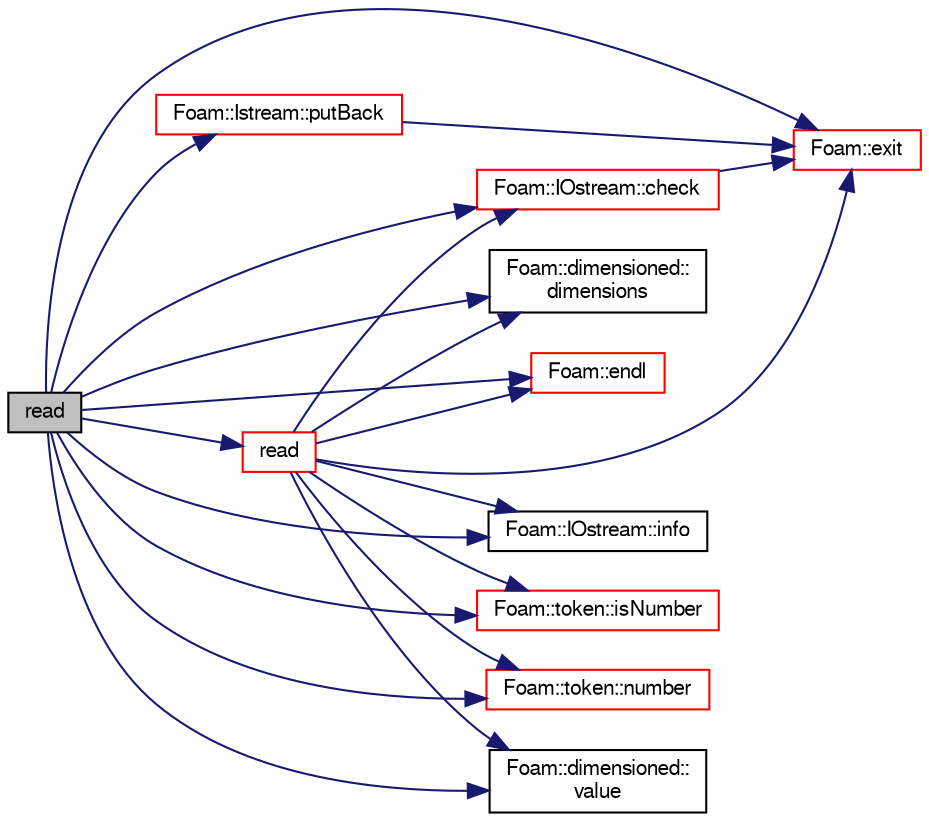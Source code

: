 digraph "read"
{
  bgcolor="transparent";
  edge [fontname="FreeSans",fontsize="10",labelfontname="FreeSans",labelfontsize="10"];
  node [fontname="FreeSans",fontsize="10",shape=record];
  rankdir="LR";
  Node1059 [label="read",height=0.2,width=0.4,color="black", fillcolor="grey75", style="filled", fontcolor="black"];
  Node1059 -> Node1060 [color="midnightblue",fontsize="10",style="solid",fontname="FreeSans"];
  Node1060 [label="Foam::IOstream::check",height=0.2,width=0.4,color="red",URL="$a26226.html#a367eb3425fc4e8270e2aa961df8ac8a5",tooltip="Check IOstream status for given operation. "];
  Node1060 -> Node1063 [color="midnightblue",fontsize="10",style="solid",fontname="FreeSans"];
  Node1063 [label="Foam::exit",height=0.2,width=0.4,color="red",URL="$a21124.html#a06ca7250d8e89caf05243ec094843642"];
  Node1059 -> Node1109 [color="midnightblue",fontsize="10",style="solid",fontname="FreeSans"];
  Node1109 [label="Foam::dimensioned::\ldimensions",height=0.2,width=0.4,color="black",URL="$a26366.html#a512673c2674ca2d38885f1bb5f6994fb",tooltip="Return const reference to dimensions. "];
  Node1059 -> Node1068 [color="midnightblue",fontsize="10",style="solid",fontname="FreeSans"];
  Node1068 [label="Foam::endl",height=0.2,width=0.4,color="red",URL="$a21124.html#a2db8fe02a0d3909e9351bb4275b23ce4",tooltip="Add newline and flush stream. "];
  Node1059 -> Node1063 [color="midnightblue",fontsize="10",style="solid",fontname="FreeSans"];
  Node1059 -> Node1110 [color="midnightblue",fontsize="10",style="solid",fontname="FreeSans"];
  Node1110 [label="Foam::IOstream::info",height=0.2,width=0.4,color="black",URL="$a26226.html#acf03c00da2e08651c45c43e6e900abfa",tooltip="Return info proxy. "];
  Node1059 -> Node1111 [color="midnightblue",fontsize="10",style="solid",fontname="FreeSans"];
  Node1111 [label="Foam::token::isNumber",height=0.2,width=0.4,color="red",URL="$a26306.html#a1680baf2428512b1a45060f52f3ade28"];
  Node1059 -> Node1113 [color="midnightblue",fontsize="10",style="solid",fontname="FreeSans"];
  Node1113 [label="Foam::token::number",height=0.2,width=0.4,color="red",URL="$a26306.html#a60dffa6c29647d1c83a9e00ecb7a703a"];
  Node1059 -> Node1115 [color="midnightblue",fontsize="10",style="solid",fontname="FreeSans"];
  Node1115 [label="Foam::Istream::putBack",height=0.2,width=0.4,color="red",URL="$a26234.html#af22e503b062298eef54e360dfc06d0b4",tooltip="Put back token. "];
  Node1115 -> Node1063 [color="midnightblue",fontsize="10",style="solid",fontname="FreeSans"];
  Node1059 -> Node1116 [color="midnightblue",fontsize="10",style="solid",fontname="FreeSans"];
  Node1116 [label="read",height=0.2,width=0.4,color="red",URL="$a26370.html#a4b1272c56fc93e26715db0ffd87a9b1f",tooltip="Read using provided units. Used only in initial parsing. "];
  Node1116 -> Node1060 [color="midnightblue",fontsize="10",style="solid",fontname="FreeSans"];
  Node1116 -> Node1109 [color="midnightblue",fontsize="10",style="solid",fontname="FreeSans"];
  Node1116 -> Node1068 [color="midnightblue",fontsize="10",style="solid",fontname="FreeSans"];
  Node1116 -> Node1063 [color="midnightblue",fontsize="10",style="solid",fontname="FreeSans"];
  Node1116 -> Node1110 [color="midnightblue",fontsize="10",style="solid",fontname="FreeSans"];
  Node1116 -> Node1111 [color="midnightblue",fontsize="10",style="solid",fontname="FreeSans"];
  Node1116 -> Node1113 [color="midnightblue",fontsize="10",style="solid",fontname="FreeSans"];
  Node1116 -> Node1121 [color="midnightblue",fontsize="10",style="solid",fontname="FreeSans"];
  Node1121 [label="Foam::dimensioned::\lvalue",height=0.2,width=0.4,color="black",URL="$a26366.html#a7948200a26c85fc3a83ffa510a91d668",tooltip="Return const reference to value. "];
  Node1059 -> Node1121 [color="midnightblue",fontsize="10",style="solid",fontname="FreeSans"];
}
